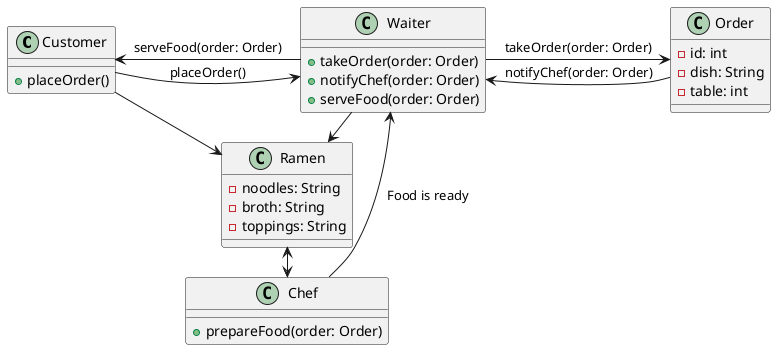 @startuml ラーメン
class Customer {
  +placeOrder()
}

class Waiter {
  +takeOrder(order: Order)
  +notifyChef(order: Order)
  +serveFood(order: Order)
}

class Chef {
  +prepareFood(order: Order)
}

class Order {
  -id: int
  -dish: String
  -table: int
}

class Ramen {
  -noodles: String
  -broth: String
  -toppings: String
}

Customer -> Waiter: placeOrder()
Waiter -> Order: takeOrder(order: Order)
Order -> Waiter: notifyChef(order: Order)
Chef -> Ramen: prepareFood(order: Order)
Ramen --> Chef: Food is ready
Chef --> Waiter: Food is ready
Waiter -> Ramen: serveFood(order: Order)
Waiter -> Customer: serveFood(order: Order)
Customer -> Ramen: eat()
@enduml
